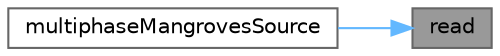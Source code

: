digraph "read"
{
 // LATEX_PDF_SIZE
  bgcolor="transparent";
  edge [fontname=Helvetica,fontsize=10,labelfontname=Helvetica,labelfontsize=10];
  node [fontname=Helvetica,fontsize=10,shape=box,height=0.2,width=0.4];
  rankdir="RL";
  Node1 [id="Node000001",label="read",height=0.2,width=0.4,color="gray40", fillcolor="grey60", style="filled", fontcolor="black",tooltip=" "];
  Node1 -> Node2 [id="edge1_Node000001_Node000002",dir="back",color="steelblue1",style="solid",tooltip=" "];
  Node2 [id="Node000002",label="multiphaseMangrovesSource",height=0.2,width=0.4,color="grey40", fillcolor="white", style="filled",URL="$classFoam_1_1fv_1_1multiphaseMangrovesSource.html#a9f4d698824eafbdf37a8fa390c59ab90",tooltip=" "];
}

